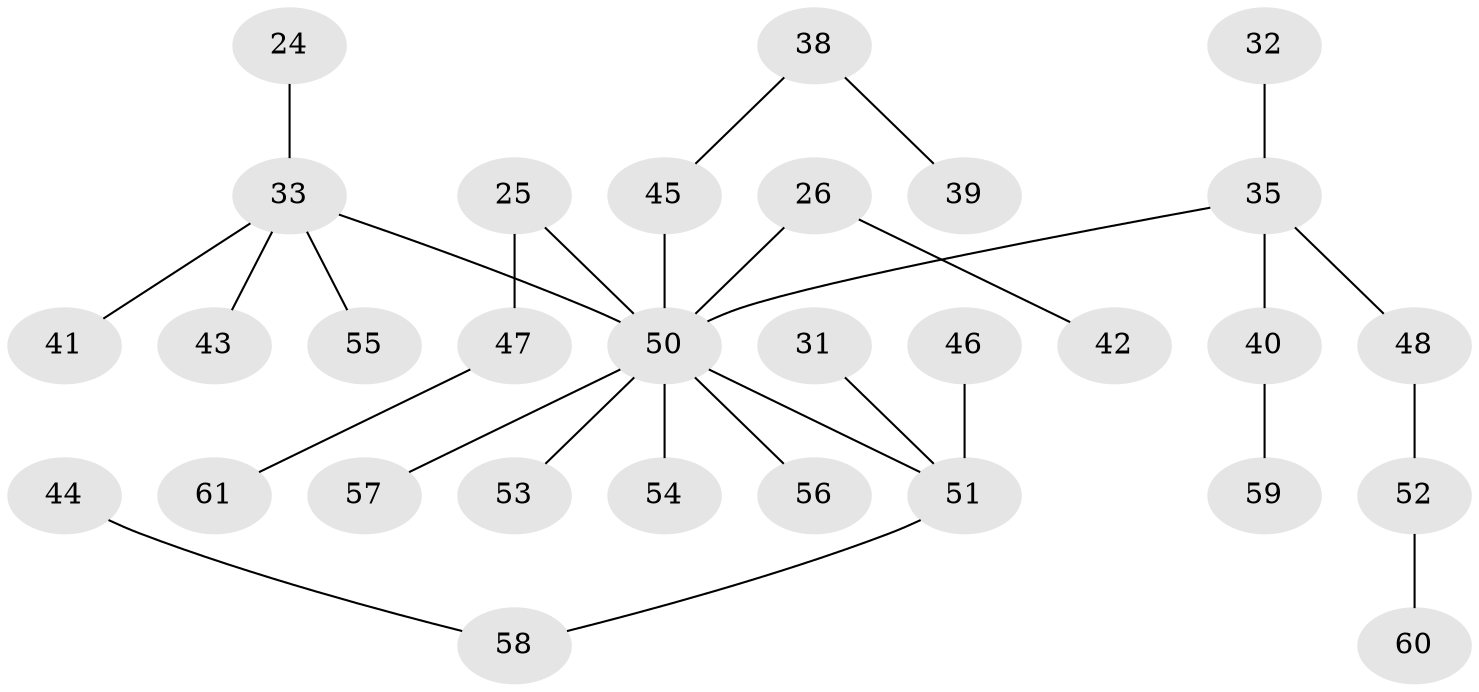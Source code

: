 // original degree distribution, {5: 0.01639344262295082, 6: 0.01639344262295082, 3: 0.21311475409836064, 4: 0.06557377049180328, 2: 0.19672131147540983, 1: 0.4918032786885246}
// Generated by graph-tools (version 1.1) at 2025/55/03/04/25 21:55:35]
// undirected, 30 vertices, 29 edges
graph export_dot {
graph [start="1"]
  node [color=gray90,style=filled];
  24;
  25 [super="+7+23"];
  26;
  31;
  32;
  33 [super="+3+6+18+29+20"];
  35 [super="+10+16"];
  38;
  39;
  40;
  41;
  42;
  43;
  44;
  45 [super="+34"];
  46;
  47;
  48 [super="+36"];
  50 [super="+49"];
  51 [super="+30"];
  52;
  53;
  54;
  55;
  56;
  57;
  58 [super="+15"];
  59;
  60;
  61;
  24 -- 33;
  25 -- 47;
  25 -- 50;
  26 -- 42;
  26 -- 50;
  31 -- 51;
  32 -- 35;
  33 -- 43;
  33 -- 55;
  33 -- 41;
  33 -- 50;
  35 -- 40;
  35 -- 48;
  35 -- 50;
  38 -- 39;
  38 -- 45;
  40 -- 59;
  44 -- 58;
  45 -- 50;
  46 -- 51;
  47 -- 61;
  48 -- 52;
  50 -- 51;
  50 -- 53;
  50 -- 54;
  50 -- 56;
  50 -- 57;
  51 -- 58;
  52 -- 60;
}
